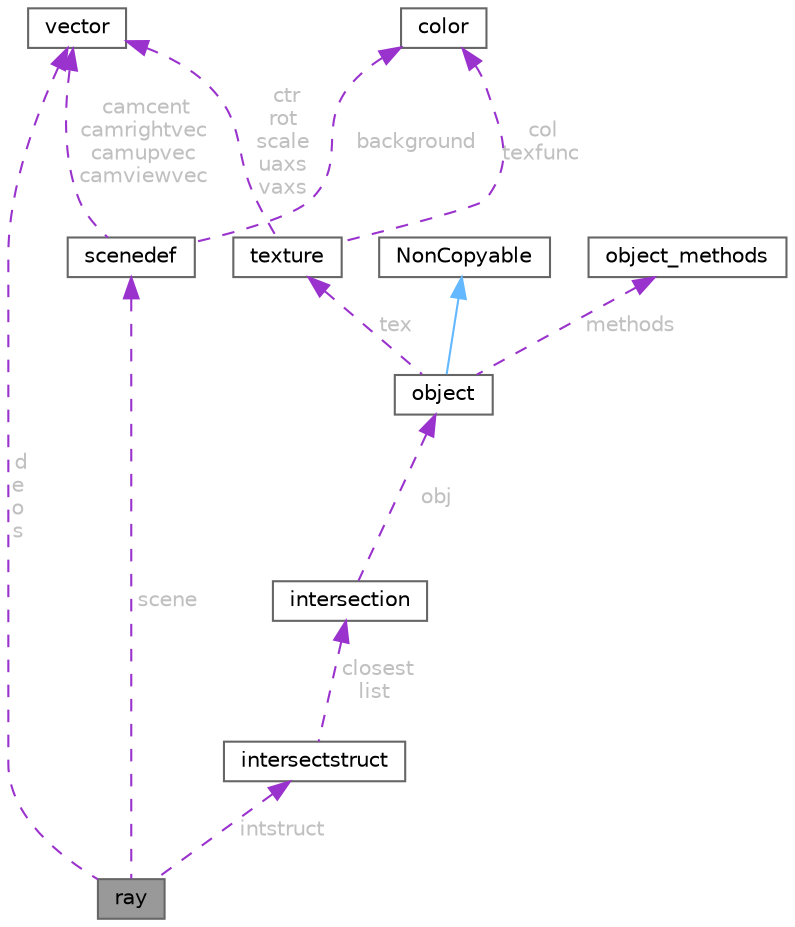digraph "ray"
{
 // LATEX_PDF_SIZE
  bgcolor="transparent";
  edge [fontname=Helvetica,fontsize=10,labelfontname=Helvetica,labelfontsize=10];
  node [fontname=Helvetica,fontsize=10,shape=box,height=0.2,width=0.4];
  Node1 [id="Node000001",label="ray",height=0.2,width=0.4,color="gray40", fillcolor="grey60", style="filled", fontcolor="black",tooltip=" "];
  Node2 -> Node1 [id="edge1_Node000001_Node000002",dir="back",color="darkorchid3",style="dashed",tooltip=" ",label=" intstruct",fontcolor="grey" ];
  Node2 [id="Node000002",label="intersectstruct",height=0.2,width=0.4,color="gray40", fillcolor="white", style="filled",URL="$structintersectstruct.html",tooltip=" "];
  Node3 -> Node2 [id="edge2_Node000002_Node000003",dir="back",color="darkorchid3",style="dashed",tooltip=" ",label=" closest\nlist",fontcolor="grey" ];
  Node3 [id="Node000003",label="intersection",height=0.2,width=0.4,color="gray40", fillcolor="white", style="filled",URL="$structintersection.html",tooltip=" "];
  Node4 -> Node3 [id="edge3_Node000003_Node000004",dir="back",color="darkorchid3",style="dashed",tooltip=" ",label=" obj",fontcolor="grey" ];
  Node4 [id="Node000004",label="object",height=0.2,width=0.4,color="gray40", fillcolor="white", style="filled",URL="$classobject.html",tooltip=" "];
  Node5 -> Node4 [id="edge4_Node000004_Node000005",dir="back",color="steelblue1",style="solid",tooltip=" "];
  Node5 [id="Node000005",label="NonCopyable",height=0.2,width=0.4,color="gray40", fillcolor="white", style="filled",URL="$class_non_copyable.html",tooltip=" "];
  Node6 -> Node4 [id="edge5_Node000004_Node000006",dir="back",color="darkorchid3",style="dashed",tooltip=" ",label=" methods",fontcolor="grey" ];
  Node6 [id="Node000006",label="object_methods",height=0.2,width=0.4,color="gray40", fillcolor="white", style="filled",URL="$structobject__methods.html",tooltip=" "];
  Node7 -> Node4 [id="edge6_Node000004_Node000007",dir="back",color="darkorchid3",style="dashed",tooltip=" ",label=" tex",fontcolor="grey" ];
  Node7 [id="Node000007",label="texture",height=0.2,width=0.4,color="gray40", fillcolor="white", style="filled",URL="$structtexture.html",tooltip=" "];
  Node8 -> Node7 [id="edge7_Node000007_Node000008",dir="back",color="darkorchid3",style="dashed",tooltip=" ",label=" col\ntexfunc",fontcolor="grey" ];
  Node8 [id="Node000008",label="color",height=0.2,width=0.4,color="gray40", fillcolor="white", style="filled",URL="$structcolor.html",tooltip=" "];
  Node9 -> Node7 [id="edge8_Node000007_Node000009",dir="back",color="darkorchid3",style="dashed",tooltip=" ",label=" ctr\nrot\nscale\nuaxs\nvaxs",fontcolor="grey" ];
  Node9 [id="Node000009",label="vector",height=0.2,width=0.4,color="gray40", fillcolor="white", style="filled",URL="$structvector.html",tooltip=" "];
  Node9 -> Node1 [id="edge9_Node000001_Node000009",dir="back",color="darkorchid3",style="dashed",tooltip=" ",label=" d\ne\no\ns",fontcolor="grey" ];
  Node10 -> Node1 [id="edge10_Node000001_Node000010",dir="back",color="darkorchid3",style="dashed",tooltip=" ",label=" scene",fontcolor="grey" ];
  Node10 [id="Node000010",label="scenedef",height=0.2,width=0.4,color="gray40", fillcolor="white", style="filled",URL="$structscenedef.html",tooltip=" "];
  Node9 -> Node10 [id="edge11_Node000010_Node000009",dir="back",color="darkorchid3",style="dashed",tooltip=" ",label=" camcent\ncamrightvec\ncamupvec\ncamviewvec",fontcolor="grey" ];
  Node8 -> Node10 [id="edge12_Node000010_Node000008",dir="back",color="darkorchid3",style="dashed",tooltip=" ",label=" background",fontcolor="grey" ];
}
